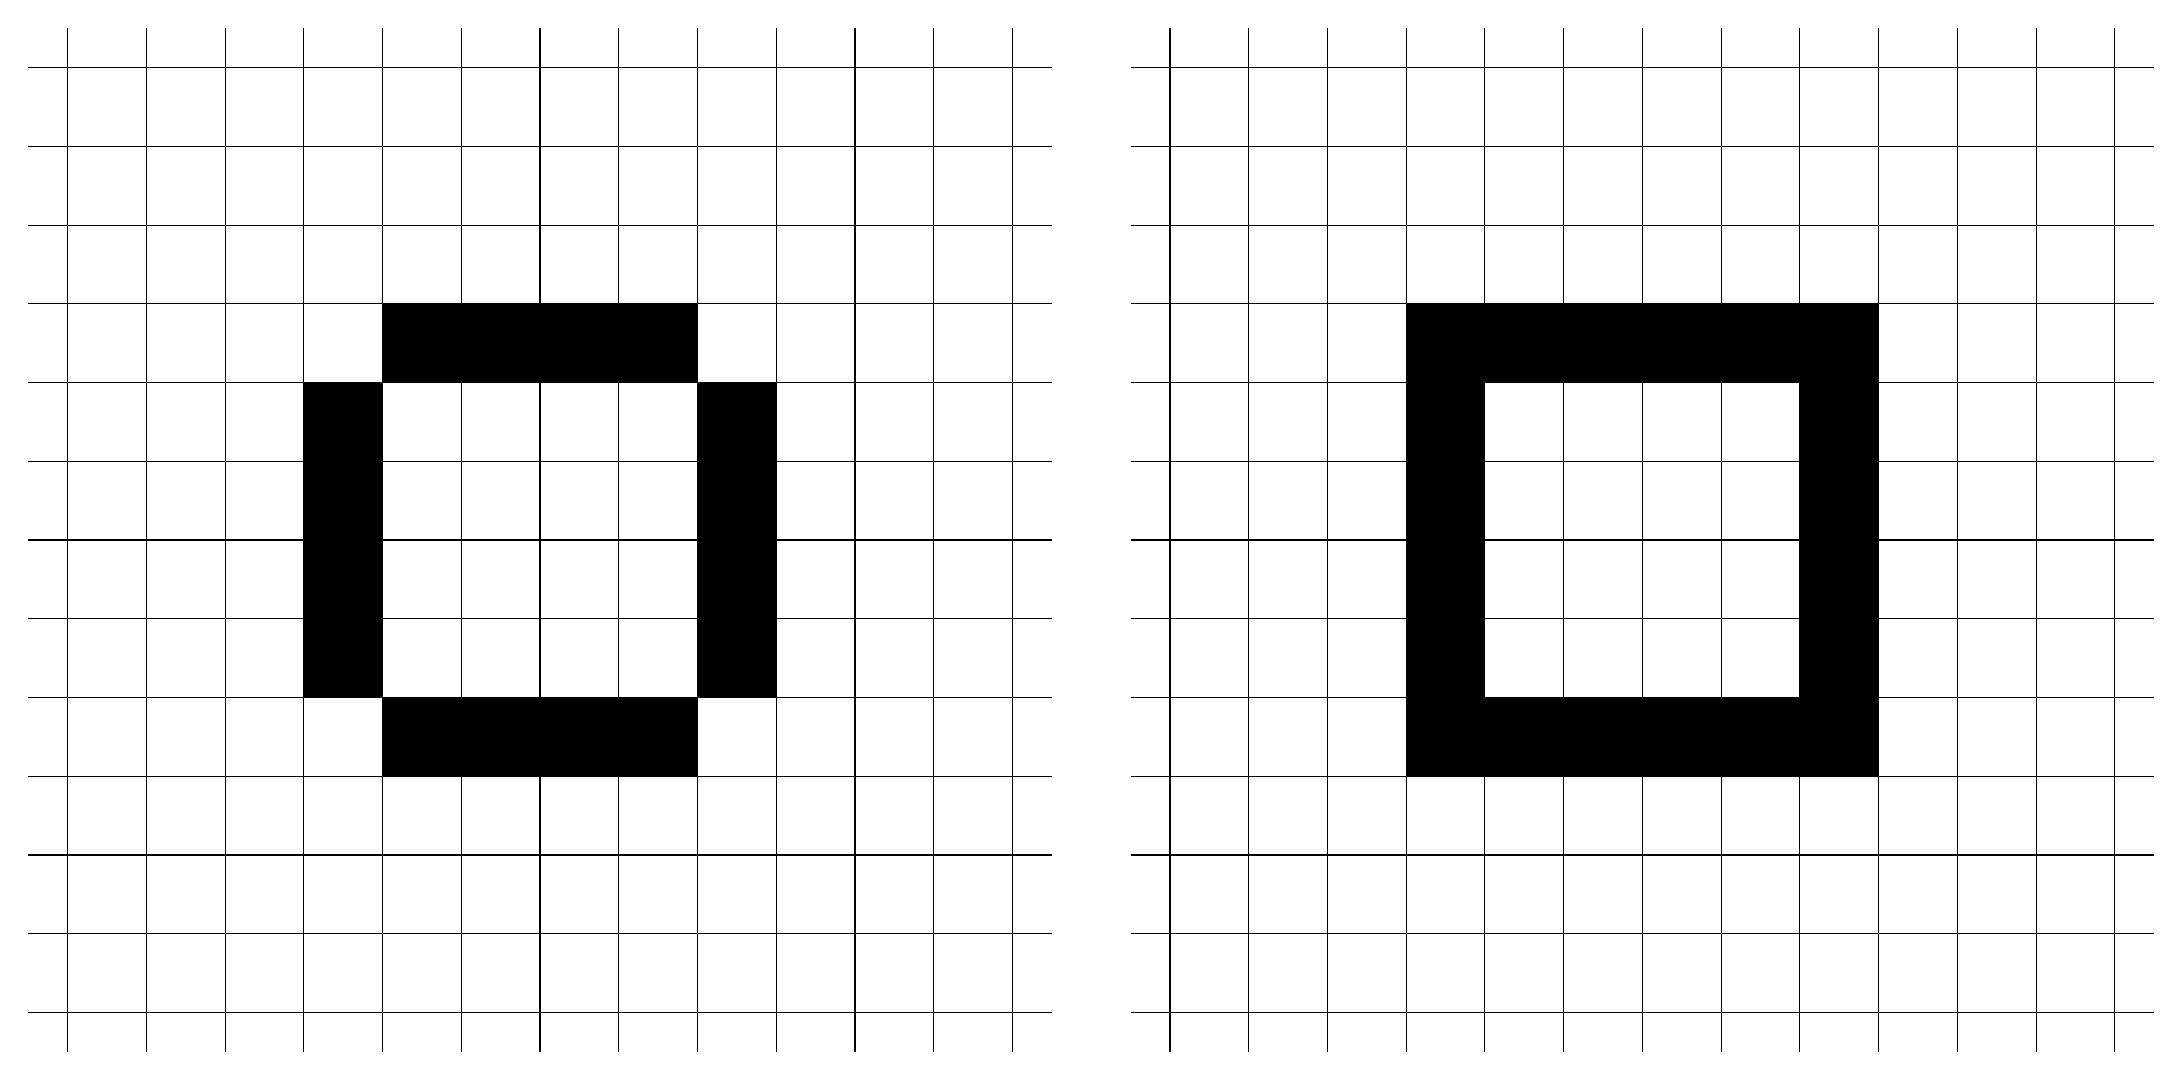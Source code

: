 ﻿\begin{tikzpicture}
	\draw[step=1.0,black,thin] (0.5,0.5) grid (13.5,13.5);
	\draw[step=1.0,black,thin] (14.5,0.5) grid (27.5,13.5);
	\draw[fill] (5,10) -- (9,10) -- (9,9) -- (5,9);
	\draw[fill] (9,9) -- (10,9) -- (10,5) -- (9,5);
	\draw[fill] (5,5) -- (9,5) -- (9,4) -- (5,4);
	\draw[fill] (4,9) -- (5,9) -- (5,5) -- (4,5);
	\draw[fill] (19,10) -- (23,10) -- (23,9) -- (19,9);
	\draw[fill] (19,10) -- (18,10) -- (18,5) -- (19,5);
	\draw[fill] (18,5) -- (18,4) -- (23,4) -- (23,5);
	\draw[fill] (23,10) -- (24,10) -- (24,4) -- (23,4);

\end{tikzpicture}